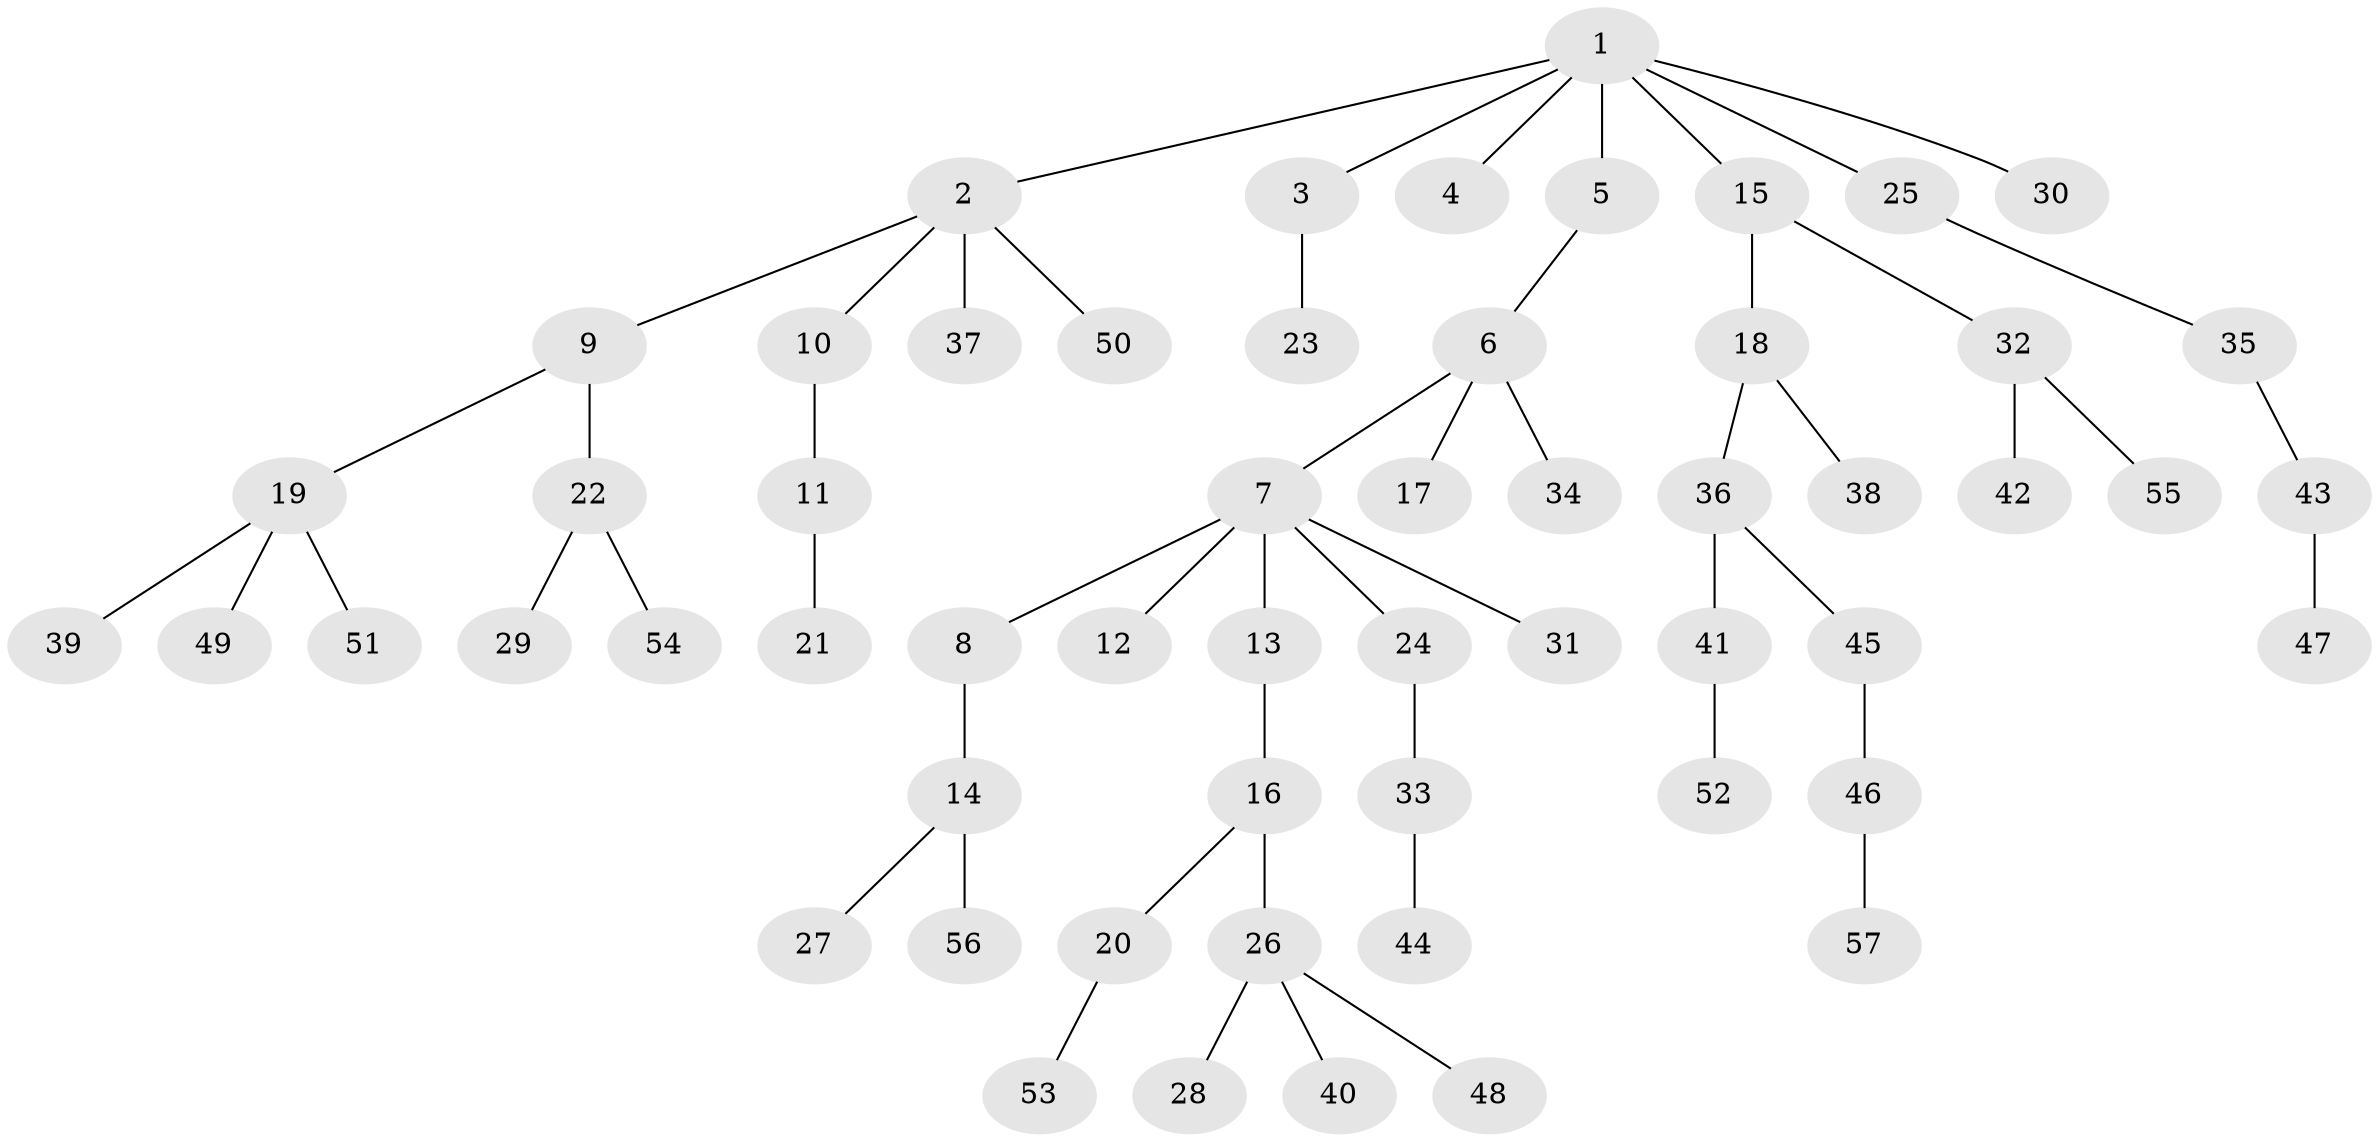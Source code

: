 // coarse degree distribution, {10: 0.02564102564102564, 2: 0.20512820512820512, 1: 0.6153846153846154, 3: 0.02564102564102564, 6: 0.02564102564102564, 4: 0.07692307692307693, 5: 0.02564102564102564}
// Generated by graph-tools (version 1.1) at 2025/19/03/04/25 18:19:23]
// undirected, 57 vertices, 56 edges
graph export_dot {
graph [start="1"]
  node [color=gray90,style=filled];
  1;
  2;
  3;
  4;
  5;
  6;
  7;
  8;
  9;
  10;
  11;
  12;
  13;
  14;
  15;
  16;
  17;
  18;
  19;
  20;
  21;
  22;
  23;
  24;
  25;
  26;
  27;
  28;
  29;
  30;
  31;
  32;
  33;
  34;
  35;
  36;
  37;
  38;
  39;
  40;
  41;
  42;
  43;
  44;
  45;
  46;
  47;
  48;
  49;
  50;
  51;
  52;
  53;
  54;
  55;
  56;
  57;
  1 -- 2;
  1 -- 3;
  1 -- 4;
  1 -- 5;
  1 -- 15;
  1 -- 25;
  1 -- 30;
  2 -- 9;
  2 -- 10;
  2 -- 37;
  2 -- 50;
  3 -- 23;
  5 -- 6;
  6 -- 7;
  6 -- 17;
  6 -- 34;
  7 -- 8;
  7 -- 12;
  7 -- 13;
  7 -- 24;
  7 -- 31;
  8 -- 14;
  9 -- 19;
  9 -- 22;
  10 -- 11;
  11 -- 21;
  13 -- 16;
  14 -- 27;
  14 -- 56;
  15 -- 18;
  15 -- 32;
  16 -- 20;
  16 -- 26;
  18 -- 36;
  18 -- 38;
  19 -- 39;
  19 -- 49;
  19 -- 51;
  20 -- 53;
  22 -- 29;
  22 -- 54;
  24 -- 33;
  25 -- 35;
  26 -- 28;
  26 -- 40;
  26 -- 48;
  32 -- 42;
  32 -- 55;
  33 -- 44;
  35 -- 43;
  36 -- 41;
  36 -- 45;
  41 -- 52;
  43 -- 47;
  45 -- 46;
  46 -- 57;
}
